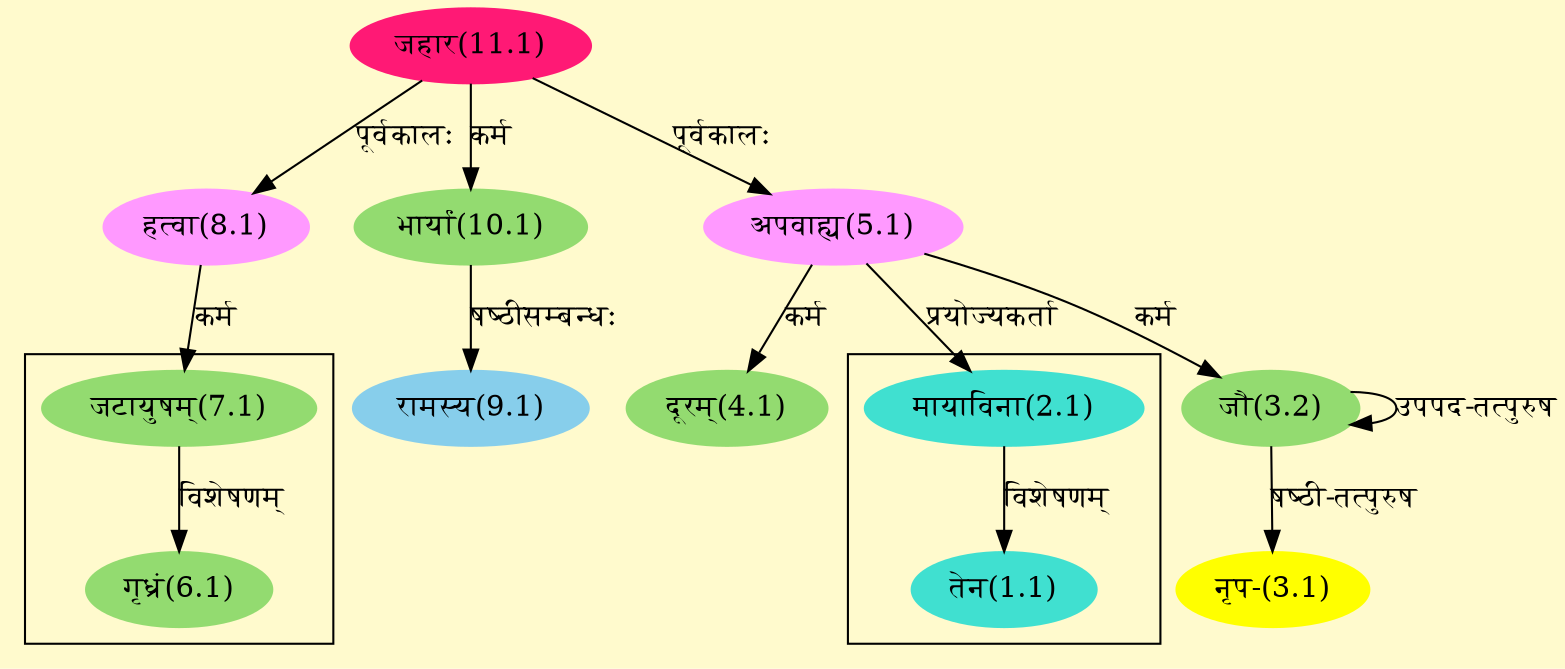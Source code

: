 digraph G{
rankdir=BT;
 compound=true;
 bgcolor="lemonchiffon1";

subgraph cluster_1{
Node1_1 [style=filled, color="#40E0D0" label = "तेन(1.1)"]
Node2_1 [style=filled, color="#40E0D0" label = "मायाविना(2.1)"]

}

subgraph cluster_2{
Node6_1 [style=filled, color="#93DB70" label = "गृध्रं(6.1)"]
Node7_1 [style=filled, color="#93DB70" label = "जटायुषम्(7.1)"]

}
Node2_1 [style=filled, color="#40E0D0" label = "मायाविना(2.1)"]
Node5_1 [style=filled, color="#FF99FF" label = "अपवाह्य(5.1)"]
Node3_1 [style=filled, color="#FFFF00" label = "नृप-(3.1)"]
Node3_2 [style=filled, color="#93DB70" label = "जौ(3.2)"]
Node4_1 [style=filled, color="#93DB70" label = "दूरम्(4.1)"]
Node11_1 [style=filled, color="#FF1975" label = "जहार(11.1)"]
Node7_1 [style=filled, color="#93DB70" label = "जटायुषम्(7.1)"]
Node8_1 [style=filled, color="#FF99FF" label = "हत्वा(8.1)"]
Node9_1 [style=filled, color="#87CEEB" label = "रामस्य(9.1)"]
Node10_1 [style=filled, color="#93DB70" label = "भार्यां(10.1)"]
/* Start of Relations section */

Node1_1 -> Node2_1 [  label="विशेषणम्"  dir="back" ]
Node2_1 -> Node5_1 [  label="प्रयोज्यकर्ता"  dir="back" ]
Node3_1 -> Node3_2 [  label="षष्ठी-तत्पुरुष"  dir="back" ]
Node3_2 -> Node3_2 [  label="उपपद-तत्पुरुष"  dir="back" ]
Node3_2 -> Node5_1 [  label="कर्म"  dir="back" ]
Node4_1 -> Node5_1 [  label="कर्म"  dir="back" ]
Node5_1 -> Node11_1 [  label="पूर्वकालः"  dir="back" ]
Node6_1 -> Node7_1 [  label="विशेषणम्"  dir="back" ]
Node7_1 -> Node8_1 [  label="कर्म"  dir="back" ]
Node8_1 -> Node11_1 [  label="पूर्वकालः"  dir="back" ]
Node9_1 -> Node10_1 [  label="षष्ठीसम्बन्धः"  dir="back" ]
Node10_1 -> Node11_1 [  label="कर्म"  dir="back" ]
}
